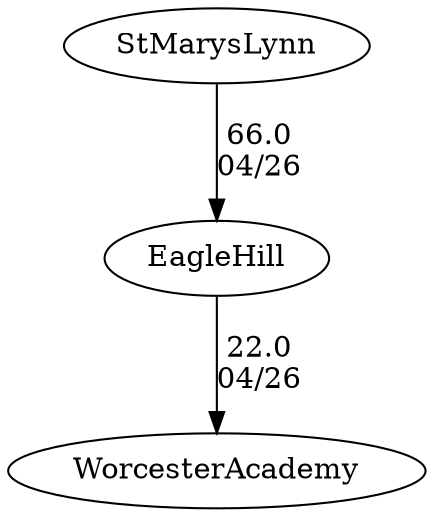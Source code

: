 digraph girls2foursEagleHill {StMarysLynn [URL="girls2foursEagleHillStMarysLynn.html"];WorcesterAcademy [URL="girls2foursEagleHillWorcesterAcademy.html"];EagleHill [URL="girls2foursEagleHillEagleHill.html"];StMarysLynn -> EagleHill[label="66.0
04/26", weight="34", tooltip="NEIRA,Worcester Academy vs. St. Mary's-Lynn, Thayer, Eagle Hill, and Bancroft			
Distance: 1500 meters Conditions: Minimal wind, no chop.
None", URL="http://www.row2k.com/results/resultspage.cfm?UID=38305821F0E11F6B4B5BC132E9B3DE79&cat=5", random="random"]; 
EagleHill -> WorcesterAcademy[label="22.0
04/26", weight="78", tooltip="NEIRA,Worcester Academy vs. St. Mary's-Lynn, Thayer, Eagle Hill, and Bancroft			
Distance: 1500 meters Conditions: Minimal wind, no chop.
None", URL="http://www.row2k.com/results/resultspage.cfm?UID=38305821F0E11F6B4B5BC132E9B3DE79&cat=5", random="random"]}